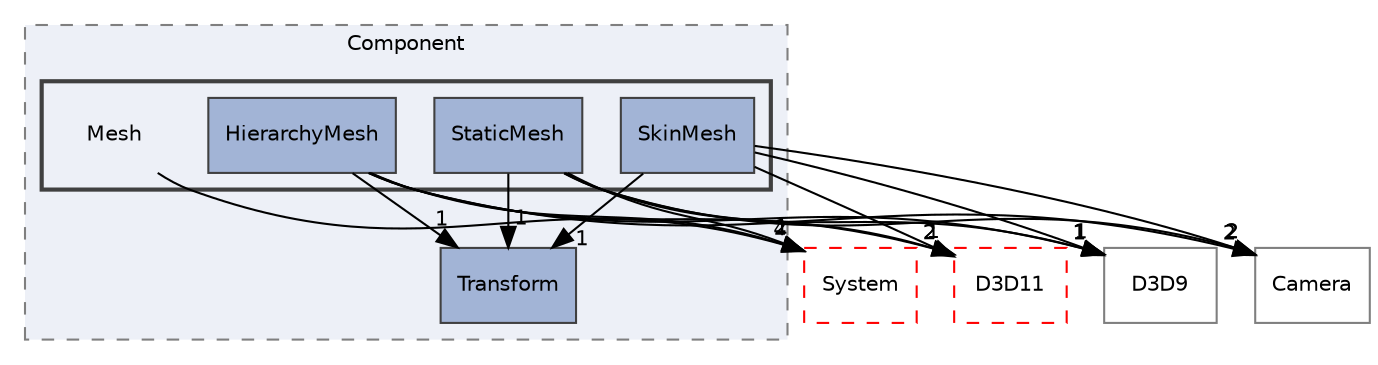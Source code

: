 digraph "C:/Users/shiih/Desktop/kiyosumi/DX11Template/Source/Game/Component/Mesh"
{
 // LATEX_PDF_SIZE
  edge [fontname="Helvetica",fontsize="10",labelfontname="Helvetica",labelfontsize="10"];
  node [fontname="Helvetica",fontsize="10",shape=record];
  compound=true
  subgraph clusterdir_fb5afee337bf3d39c97008dd8ff1a850 {
    graph [ bgcolor="#edf0f7", pencolor="grey50", style="filled,dashed,", label="Component", fontname="Helvetica", fontsize="10", URL="dir_fb5afee337bf3d39c97008dd8ff1a850.html"]
  dir_87d4fc19022d307d8a33035c79f1d71e [shape=box, label="Transform", style="filled,", fillcolor="#a2b4d6", color="grey25", URL="dir_87d4fc19022d307d8a33035c79f1d71e.html"];
  subgraph clusterdir_3d90fbdaea75e4290bd37fcdd80cb64c {
    graph [ bgcolor="#edf0f7", pencolor="grey25", style="filled,bold,", label="", fontname="Helvetica", fontsize="10", URL="dir_3d90fbdaea75e4290bd37fcdd80cb64c.html"]
    dir_3d90fbdaea75e4290bd37fcdd80cb64c [shape=plaintext, label="Mesh"];
  dir_c88360007f92c9360c6bb5d2a08109ab [shape=box, label="HierarchyMesh", style="filled,", fillcolor="#a2b4d6", color="grey25", URL="dir_c88360007f92c9360c6bb5d2a08109ab.html"];
  dir_d34dd906d4faefbf03b894f7db72aed7 [shape=box, label="SkinMesh", style="filled,", fillcolor="#a2b4d6", color="grey25", URL="dir_d34dd906d4faefbf03b894f7db72aed7.html"];
  dir_cdcb6ce736cd40ca1bd013259863660f [shape=box, label="StaticMesh", style="filled,", fillcolor="#a2b4d6", color="grey25", URL="dir_cdcb6ce736cd40ca1bd013259863660f.html"];
  }
  }
  dir_64b7932af7e910a5dab36cb52f15c61f [shape=box, label="D3D9", style="", fillcolor="#edf0f7", color="grey50", URL="dir_64b7932af7e910a5dab36cb52f15c61f.html"];
  dir_86602465ad759445696399282595f21f [shape=box, label="System", style="dashed,", fillcolor="#edf0f7", color="red", URL="dir_86602465ad759445696399282595f21f.html"];
  dir_c1403a311cad45b8ce53ca54ee5f9482 [shape=box, label="Camera", style="", fillcolor="#edf0f7", color="grey50", URL="dir_c1403a311cad45b8ce53ca54ee5f9482.html"];
  dir_d6f806a0f8acb4e9216b2e39be4b704c [shape=box, label="D3D11", style="dashed,", fillcolor="#edf0f7", color="red", URL="dir_d6f806a0f8acb4e9216b2e39be4b704c.html"];
  dir_3d90fbdaea75e4290bd37fcdd80cb64c->dir_86602465ad759445696399282595f21f [headlabel="4", labeldistance=1.5 headhref="dir_000013_000025.html"];
  dir_c88360007f92c9360c6bb5d2a08109ab->dir_64b7932af7e910a5dab36cb52f15c61f [headlabel="1", labeldistance=1.5 headhref="dir_000008_000004.html"];
  dir_c88360007f92c9360c6bb5d2a08109ab->dir_86602465ad759445696399282595f21f [headlabel="2", labeldistance=1.5 headhref="dir_000008_000025.html"];
  dir_c88360007f92c9360c6bb5d2a08109ab->dir_87d4fc19022d307d8a33035c79f1d71e [headlabel="1", labeldistance=1.5 headhref="dir_000008_000027.html"];
  dir_c88360007f92c9360c6bb5d2a08109ab->dir_c1403a311cad45b8ce53ca54ee5f9482 [headlabel="2", labeldistance=1.5 headhref="dir_000008_000000.html"];
  dir_c88360007f92c9360c6bb5d2a08109ab->dir_d6f806a0f8acb4e9216b2e39be4b704c [headlabel="2", labeldistance=1.5 headhref="dir_000008_000003.html"];
  dir_d34dd906d4faefbf03b894f7db72aed7->dir_64b7932af7e910a5dab36cb52f15c61f [headlabel="1", labeldistance=1.5 headhref="dir_000022_000004.html"];
  dir_d34dd906d4faefbf03b894f7db72aed7->dir_87d4fc19022d307d8a33035c79f1d71e [headlabel="1", labeldistance=1.5 headhref="dir_000022_000027.html"];
  dir_d34dd906d4faefbf03b894f7db72aed7->dir_c1403a311cad45b8ce53ca54ee5f9482 [headlabel="2", labeldistance=1.5 headhref="dir_000022_000000.html"];
  dir_d34dd906d4faefbf03b894f7db72aed7->dir_d6f806a0f8acb4e9216b2e39be4b704c [headlabel="1", labeldistance=1.5 headhref="dir_000022_000003.html"];
  dir_cdcb6ce736cd40ca1bd013259863660f->dir_64b7932af7e910a5dab36cb52f15c61f [headlabel="1", labeldistance=1.5 headhref="dir_000024_000004.html"];
  dir_cdcb6ce736cd40ca1bd013259863660f->dir_86602465ad759445696399282595f21f [headlabel="1", labeldistance=1.5 headhref="dir_000024_000025.html"];
  dir_cdcb6ce736cd40ca1bd013259863660f->dir_87d4fc19022d307d8a33035c79f1d71e [headlabel="1", labeldistance=1.5 headhref="dir_000024_000027.html"];
  dir_cdcb6ce736cd40ca1bd013259863660f->dir_c1403a311cad45b8ce53ca54ee5f9482 [headlabel="2", labeldistance=1.5 headhref="dir_000024_000000.html"];
  dir_cdcb6ce736cd40ca1bd013259863660f->dir_d6f806a0f8acb4e9216b2e39be4b704c [headlabel="2", labeldistance=1.5 headhref="dir_000024_000003.html"];
}
